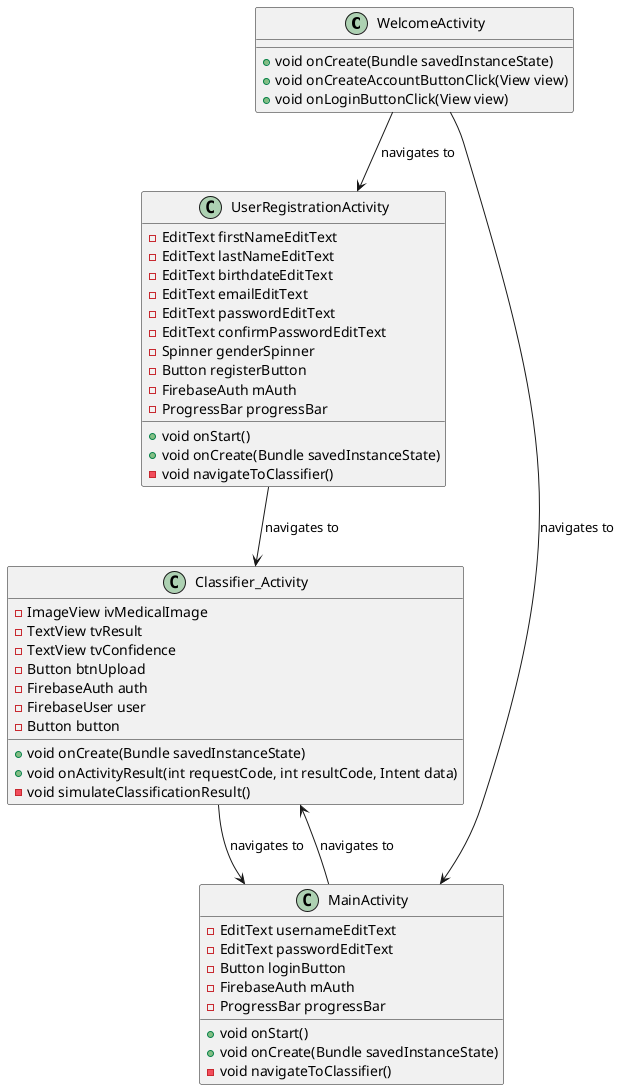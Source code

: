 @startuml

class WelcomeActivity {
    +void onCreate(Bundle savedInstanceState)
    +void onCreateAccountButtonClick(View view)
    +void onLoginButtonClick(View view)
}

class UserRegistrationActivity {
    -EditText firstNameEditText
    -EditText lastNameEditText
    -EditText birthdateEditText
    -EditText emailEditText
    -EditText passwordEditText
    -EditText confirmPasswordEditText
    -Spinner genderSpinner
    -Button registerButton
    -FirebaseAuth mAuth
    -ProgressBar progressBar
    +void onStart()
    +void onCreate(Bundle savedInstanceState)
    -void navigateToClassifier()
}

class MainActivity {
    -EditText usernameEditText
    -EditText passwordEditText
    -Button loginButton
    -FirebaseAuth mAuth
    -ProgressBar progressBar
    +void onStart()
    +void onCreate(Bundle savedInstanceState)
    -void navigateToClassifier()
}

class Classifier_Activity {
    -ImageView ivMedicalImage
    -TextView tvResult
    -TextView tvConfidence
    -Button btnUpload
    -FirebaseAuth auth
    -FirebaseUser user
    -Button button
    +void onCreate(Bundle savedInstanceState)
    +void onActivityResult(int requestCode, int resultCode, Intent data)
    -void simulateClassificationResult()
}

WelcomeActivity --> UserRegistrationActivity : navigates to
WelcomeActivity --> MainActivity : navigates to
UserRegistrationActivity --> Classifier_Activity : navigates to
MainActivity --> Classifier_Activity : navigates to
Classifier_Activity --> MainActivity : navigates to

@enduml